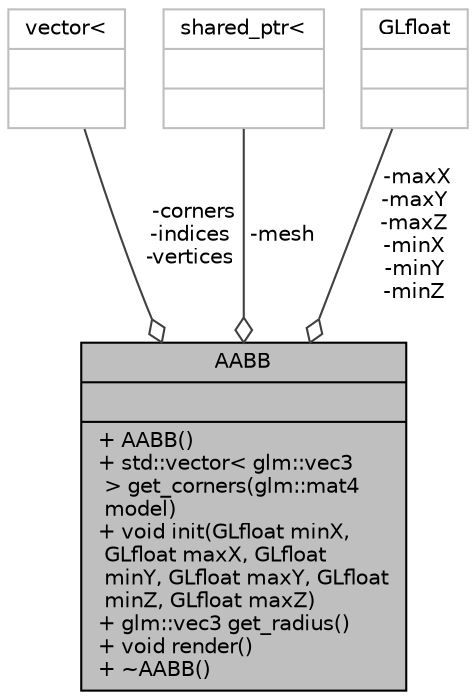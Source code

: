 digraph "AABB"
{
 // INTERACTIVE_SVG=YES
 // LATEX_PDF_SIZE
  bgcolor="transparent";
  edge [fontname="Helvetica",fontsize="10",labelfontname="Helvetica",labelfontsize="10"];
  node [fontname="Helvetica",fontsize="10",shape=record];
  Node1 [label="{AABB\n||+  AABB()\l+ std::vector\< glm::vec3\l \> get_corners(glm::mat4\l model)\l+ void init(GLfloat minX,\l GLfloat maxX, GLfloat\l minY, GLfloat maxY, GLfloat\l minZ, GLfloat maxZ)\l+ glm::vec3 get_radius()\l+ void render()\l+  ~AABB()\l}",height=0.2,width=0.4,color="black", fillcolor="grey75", style="filled", fontcolor="black",tooltip=" "];
  Node2 -> Node1 [color="grey25",fontsize="10",style="solid",label=" -corners\n-indices\n-vertices" ,arrowhead="odiamond",fontname="Helvetica"];
  Node2 [label="{vector\<\n||}",height=0.2,width=0.4,color="grey75",tooltip=" "];
  Node3 -> Node1 [color="grey25",fontsize="10",style="solid",label=" -mesh" ,arrowhead="odiamond",fontname="Helvetica"];
  Node3 [label="{shared_ptr\<\n||}",height=0.2,width=0.4,color="grey75",tooltip=" "];
  Node4 -> Node1 [color="grey25",fontsize="10",style="solid",label=" -maxX\n-maxY\n-maxZ\n-minX\n-minY\n-minZ" ,arrowhead="odiamond",fontname="Helvetica"];
  Node4 [label="{GLfloat\n||}",height=0.2,width=0.4,color="grey75",tooltip=" "];
}
